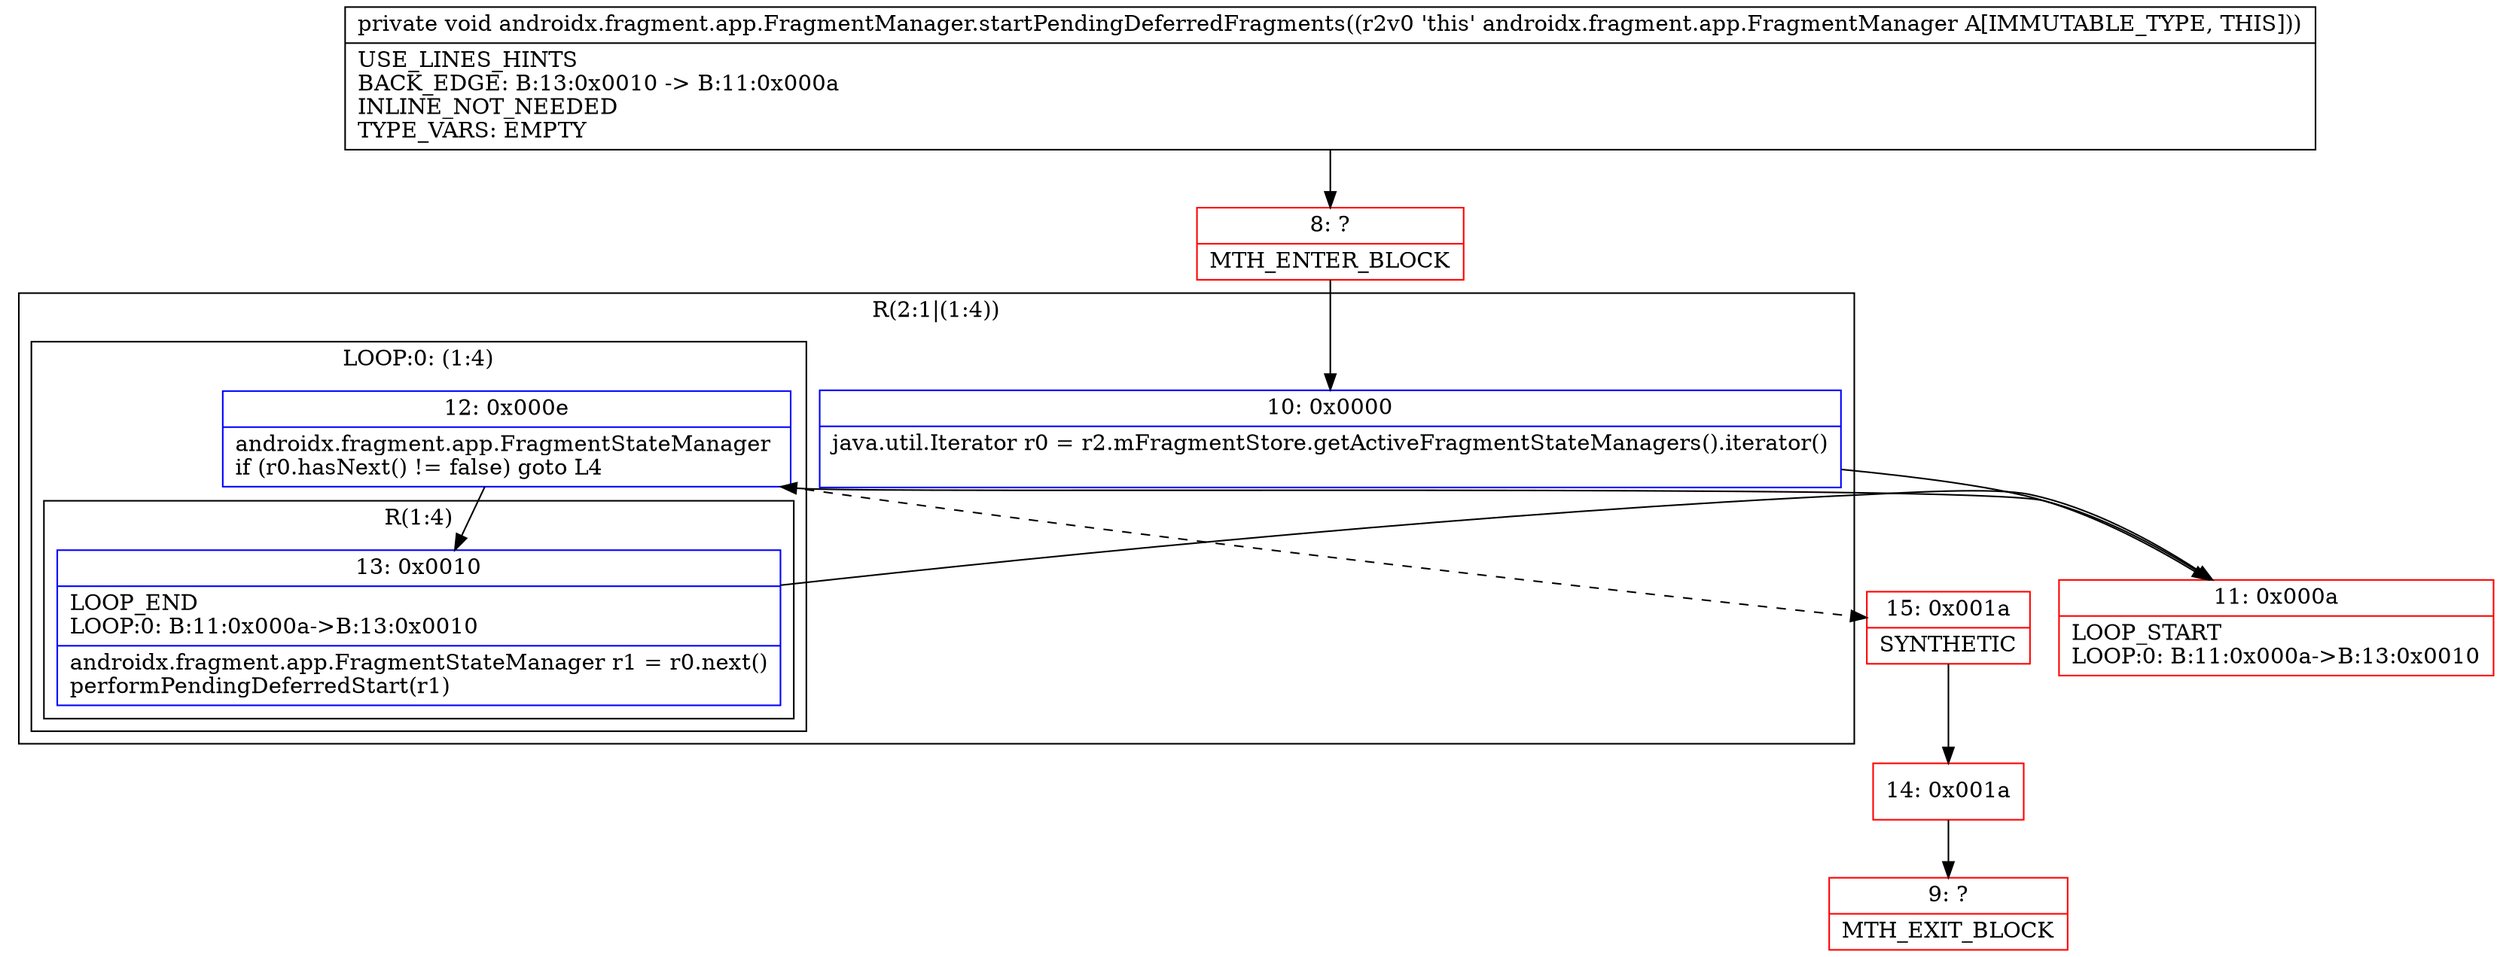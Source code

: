digraph "CFG forandroidx.fragment.app.FragmentManager.startPendingDeferredFragments()V" {
subgraph cluster_Region_198022285 {
label = "R(2:1|(1:4))";
node [shape=record,color=blue];
Node_10 [shape=record,label="{10\:\ 0x0000|java.util.Iterator r0 = r2.mFragmentStore.getActiveFragmentStateManagers().iterator()\l\l}"];
subgraph cluster_LoopRegion_113058102 {
label = "LOOP:0: (1:4)";
node [shape=record,color=blue];
Node_12 [shape=record,label="{12\:\ 0x000e|androidx.fragment.app.FragmentStateManager \lif (r0.hasNext() != false) goto L4\l}"];
subgraph cluster_Region_1963136617 {
label = "R(1:4)";
node [shape=record,color=blue];
Node_13 [shape=record,label="{13\:\ 0x0010|LOOP_END\lLOOP:0: B:11:0x000a\-\>B:13:0x0010\l|androidx.fragment.app.FragmentStateManager r1 = r0.next()\lperformPendingDeferredStart(r1)\l}"];
}
}
}
Node_8 [shape=record,color=red,label="{8\:\ ?|MTH_ENTER_BLOCK\l}"];
Node_11 [shape=record,color=red,label="{11\:\ 0x000a|LOOP_START\lLOOP:0: B:11:0x000a\-\>B:13:0x0010\l}"];
Node_15 [shape=record,color=red,label="{15\:\ 0x001a|SYNTHETIC\l}"];
Node_14 [shape=record,color=red,label="{14\:\ 0x001a}"];
Node_9 [shape=record,color=red,label="{9\:\ ?|MTH_EXIT_BLOCK\l}"];
MethodNode[shape=record,label="{private void androidx.fragment.app.FragmentManager.startPendingDeferredFragments((r2v0 'this' androidx.fragment.app.FragmentManager A[IMMUTABLE_TYPE, THIS]))  | USE_LINES_HINTS\lBACK_EDGE: B:13:0x0010 \-\> B:11:0x000a\lINLINE_NOT_NEEDED\lTYPE_VARS: EMPTY\l}"];
MethodNode -> Node_8;Node_10 -> Node_11;
Node_12 -> Node_13;
Node_12 -> Node_15[style=dashed];
Node_13 -> Node_11;
Node_8 -> Node_10;
Node_11 -> Node_12;
Node_15 -> Node_14;
Node_14 -> Node_9;
}

